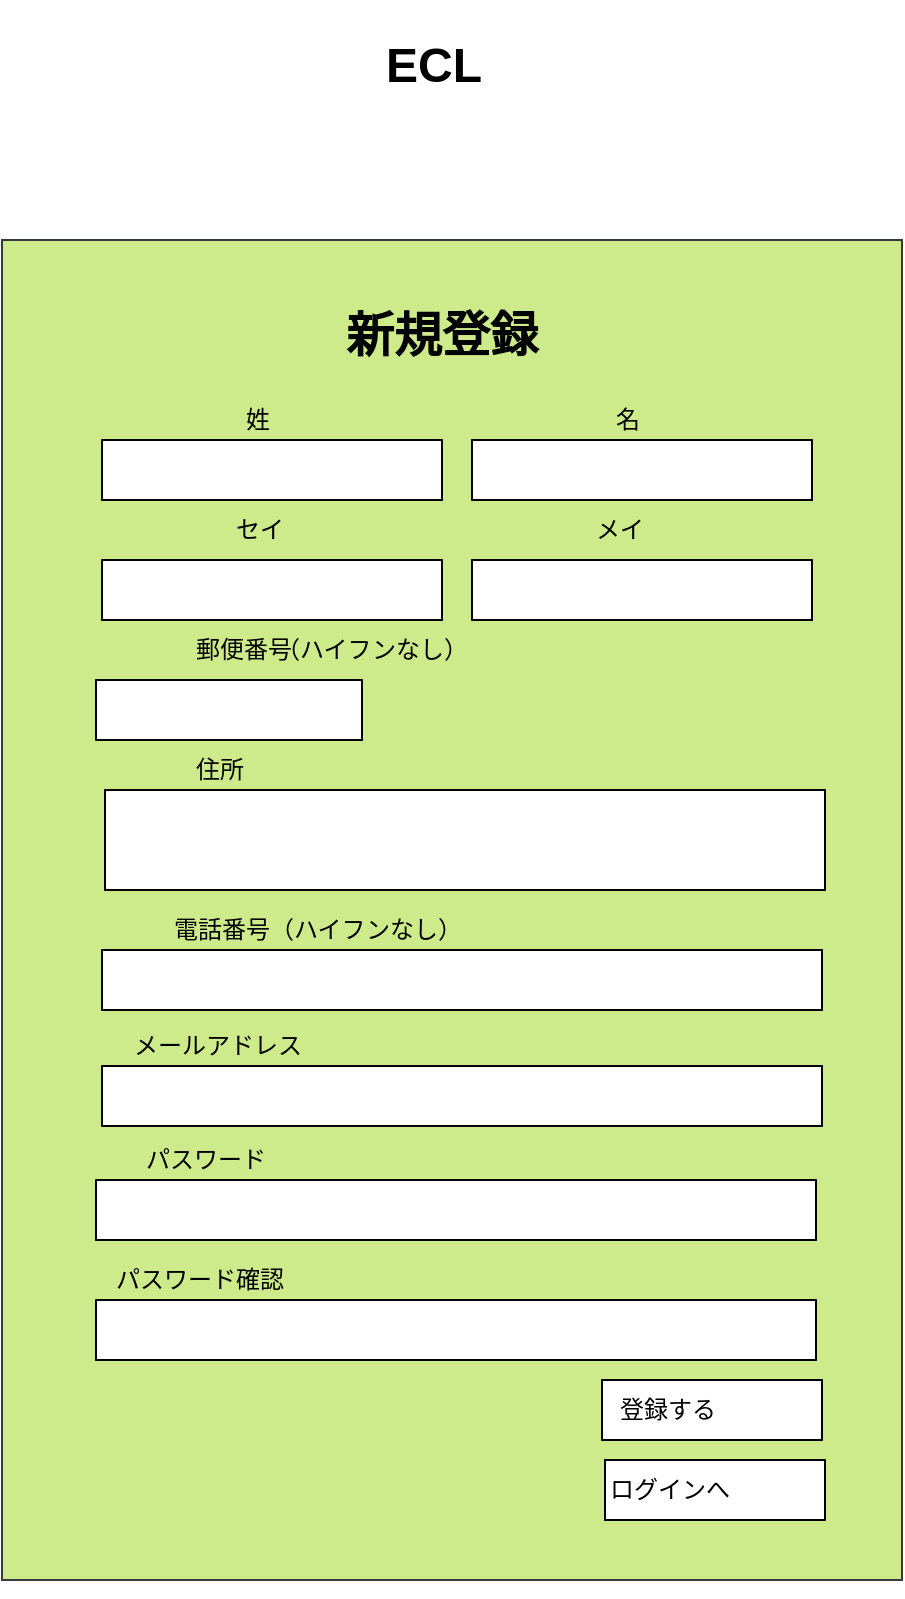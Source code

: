 <mxfile version="10.8.8" type="github"><diagram id="z4pzhMaWkLFEfseLZyCn" name="Page-1"><mxGraphModel dx="918" dy="648" grid="1" gridSize="10" guides="1" tooltips="1" connect="1" arrows="1" fold="1" page="1" pageScale="1" pageWidth="1169" pageHeight="1654" math="0" shadow="0"><root><mxCell id="0"/><mxCell id="1" parent="0"/><mxCell id="HKLMT0H2417e0t2VfTt4-1" value="&lt;h1&gt;ECL&lt;/h1&gt;" style="text;html=1;resizable=0;points=[];autosize=1;align=left;verticalAlign=top;spacingTop=-4;" parent="1" vertex="1"><mxGeometry x="420" y="10" width="60" height="50" as="geometry"/></mxCell><mxCell id="HKLMT0H2417e0t2VfTt4-2" value="" style="rounded=0;whiteSpace=wrap;html=1;strokeWidth=4;fillColor=none;gradientColor=none;align=left;strokeColor=none;" parent="1" vertex="1"><mxGeometry x="400" y="180" width="120" height="200" as="geometry"/></mxCell><mxCell id="HKLMT0H2417e0t2VfTt4-3" value="" style="rounded=0;whiteSpace=wrap;html=1;strokeWidth=1;align=left;fillColor=#cdeb8b;strokeColor=#36393d;" parent="1" vertex="1"><mxGeometry x="230" y="130" width="450" height="670" as="geometry"/></mxCell><mxCell id="HKLMT0H2417e0t2VfTt4-4" value="&lt;h1&gt;新規登録&lt;/h1&gt;" style="text;html=1;resizable=0;points=[];autosize=1;align=left;verticalAlign=top;spacingTop=-4;" parent="1" vertex="1"><mxGeometry x="400" y="145" width="110" height="50" as="geometry"/></mxCell><mxCell id="HKLMT0H2417e0t2VfTt4-7" value="" style="rounded=0;whiteSpace=wrap;html=1;strokeWidth=1;align=left;" parent="1" vertex="1"><mxGeometry x="280" y="230" width="170" height="30" as="geometry"/></mxCell><mxCell id="HKLMT0H2417e0t2VfTt4-8" value="" style="rounded=0;whiteSpace=wrap;html=1;strokeWidth=1;align=left;" parent="1" vertex="1"><mxGeometry x="465" y="230" width="170" height="30" as="geometry"/></mxCell><mxCell id="HKLMT0H2417e0t2VfTt4-9" value="" style="rounded=0;whiteSpace=wrap;html=1;strokeWidth=1;align=left;" parent="1" vertex="1"><mxGeometry x="280" y="290" width="170" height="30" as="geometry"/></mxCell><mxCell id="HKLMT0H2417e0t2VfTt4-10" value="" style="rounded=0;whiteSpace=wrap;html=1;strokeWidth=1;align=left;" parent="1" vertex="1"><mxGeometry x="465" y="290" width="170" height="30" as="geometry"/></mxCell><mxCell id="HKLMT0H2417e0t2VfTt4-11" value="" style="rounded=0;whiteSpace=wrap;html=1;strokeWidth=1;align=left;" parent="1" vertex="1"><mxGeometry x="277" y="350" width="133" height="30" as="geometry"/></mxCell><mxCell id="HKLMT0H2417e0t2VfTt4-12" value="" style="rounded=0;whiteSpace=wrap;html=1;strokeWidth=1;align=left;" parent="1" vertex="1"><mxGeometry x="281.5" y="405" width="360" height="50" as="geometry"/></mxCell><mxCell id="HKLMT0H2417e0t2VfTt4-13" style="edgeStyle=orthogonalEdgeStyle;rounded=0;orthogonalLoop=1;jettySize=auto;html=1;exitX=0.5;exitY=1;exitDx=0;exitDy=0;fontFamily=Helvetica;" parent="1" source="HKLMT0H2417e0t2VfTt4-8" target="HKLMT0H2417e0t2VfTt4-8" edge="1"><mxGeometry relative="1" as="geometry"/></mxCell><mxCell id="HKLMT0H2417e0t2VfTt4-19" value="姓" style="text;html=1;resizable=0;points=[];autosize=1;align=left;verticalAlign=top;spacingTop=-4;" parent="1" vertex="1"><mxGeometry x="350" y="210" width="30" height="20" as="geometry"/></mxCell><mxCell id="HKLMT0H2417e0t2VfTt4-20" value="名" style="text;html=1;resizable=0;points=[];autosize=1;align=left;verticalAlign=top;spacingTop=-4;" parent="1" vertex="1"><mxGeometry x="535" y="210" width="30" height="20" as="geometry"/></mxCell><mxCell id="HKLMT0H2417e0t2VfTt4-23" value="" style="rounded=0;whiteSpace=wrap;html=1;strokeWidth=1;align=left;" parent="1" vertex="1"><mxGeometry x="280" y="485" width="360" height="30" as="geometry"/></mxCell><mxCell id="HKLMT0H2417e0t2VfTt4-27" value="" style="rounded=0;whiteSpace=wrap;html=1;strokeWidth=1;align=left;" parent="1" vertex="1"><mxGeometry x="277" y="660" width="360" height="30" as="geometry"/></mxCell><mxCell id="HKLMT0H2417e0t2VfTt4-28" value="" style="rounded=0;whiteSpace=wrap;html=1;strokeWidth=1;align=left;" parent="1" vertex="1"><mxGeometry x="277" y="600" width="360" height="30" as="geometry"/></mxCell><mxCell id="HKLMT0H2417e0t2VfTt4-29" value="" style="rounded=0;whiteSpace=wrap;html=1;strokeWidth=1;align=left;" parent="1" vertex="1"><mxGeometry x="280" y="543" width="360" height="30" as="geometry"/></mxCell><mxCell id="HKLMT0H2417e0t2VfTt4-33" value="セイ" style="text;html=1;resizable=0;points=[];autosize=1;align=left;verticalAlign=top;spacingTop=-4;" parent="1" vertex="1"><mxGeometry x="345" y="265" width="40" height="20" as="geometry"/></mxCell><mxCell id="HKLMT0H2417e0t2VfTt4-34" value="メイ" style="text;html=1;resizable=0;points=[];autosize=1;align=left;verticalAlign=top;spacingTop=-4;" parent="1" vertex="1"><mxGeometry x="525" y="265" width="40" height="20" as="geometry"/></mxCell><mxCell id="HKLMT0H2417e0t2VfTt4-35" value="郵便番号" style="text;html=1;resizable=0;points=[];autosize=1;align=left;verticalAlign=top;spacingTop=-4;" parent="1" vertex="1"><mxGeometry x="325" y="325" width="60" height="20" as="geometry"/></mxCell><mxCell id="HKLMT0H2417e0t2VfTt4-36" value="住所" style="text;html=1;resizable=0;points=[];autosize=1;align=left;verticalAlign=top;spacingTop=-4;" parent="1" vertex="1"><mxGeometry x="325" y="385" width="40" height="20" as="geometry"/></mxCell><mxCell id="HKLMT0H2417e0t2VfTt4-37" value="電話番号（ハイフンなし）&lt;br&gt;" style="text;html=1;resizable=0;points=[];autosize=1;align=left;verticalAlign=top;spacingTop=-4;" parent="1" vertex="1"><mxGeometry x="313.5" y="465" width="160" height="20" as="geometry"/></mxCell><mxCell id="HKLMT0H2417e0t2VfTt4-40" value="メールアドレス" style="text;html=1;resizable=0;points=[];autosize=1;align=left;verticalAlign=top;spacingTop=-4;" parent="1" vertex="1"><mxGeometry x="293.5" y="522.5" width="100" height="20" as="geometry"/></mxCell><mxCell id="HKLMT0H2417e0t2VfTt4-41" value="パスワード" style="text;html=1;resizable=0;points=[];autosize=1;align=left;verticalAlign=top;spacingTop=-4;" parent="1" vertex="1"><mxGeometry x="300" y="580" width="80" height="20" as="geometry"/></mxCell><mxCell id="HKLMT0H2417e0t2VfTt4-44" value="パスワード確認" style="text;html=1;resizable=0;points=[];autosize=1;align=left;verticalAlign=top;spacingTop=-4;" parent="1" vertex="1"><mxGeometry x="285" y="640" width="100" height="20" as="geometry"/></mxCell><mxCell id="HKLMT0H2417e0t2VfTt4-45" style="edgeStyle=orthogonalEdgeStyle;rounded=0;orthogonalLoop=1;jettySize=auto;html=1;exitX=0.5;exitY=1;exitDx=0;exitDy=0;fontFamily=Helvetica;" parent="1" source="HKLMT0H2417e0t2VfTt4-3" target="HKLMT0H2417e0t2VfTt4-3" edge="1"><mxGeometry relative="1" as="geometry"/></mxCell><mxCell id="HKLMT0H2417e0t2VfTt4-46" value="" style="rounded=0;whiteSpace=wrap;html=1;strokeWidth=1;align=left;" parent="1" vertex="1"><mxGeometry x="530" y="700" width="110" height="30" as="geometry"/></mxCell><mxCell id="HKLMT0H2417e0t2VfTt4-47" value="登録する" style="text;html=1;resizable=0;points=[];autosize=1;align=left;verticalAlign=top;spacingTop=-4;" parent="1" vertex="1"><mxGeometry x="537" y="705" width="60" height="20" as="geometry"/></mxCell><mxCell id="v5YCzNt8CtIcQ86CHbSD-1" value="ログインへ" style="rounded=0;whiteSpace=wrap;html=1;strokeWidth=1;align=left;" parent="1" vertex="1"><mxGeometry x="531.5" y="740" width="110" height="30" as="geometry"/></mxCell><mxCell id="EuQZxZbco8IXOH3NZ2Es-1" value="（ハイフンなし）" style="text;html=1;resizable=0;points=[];autosize=1;align=left;verticalAlign=top;spacingTop=-4;" vertex="1" parent="1"><mxGeometry x="365" y="325" width="110" height="20" as="geometry"/></mxCell></root></mxGraphModel></diagram></mxfile>
